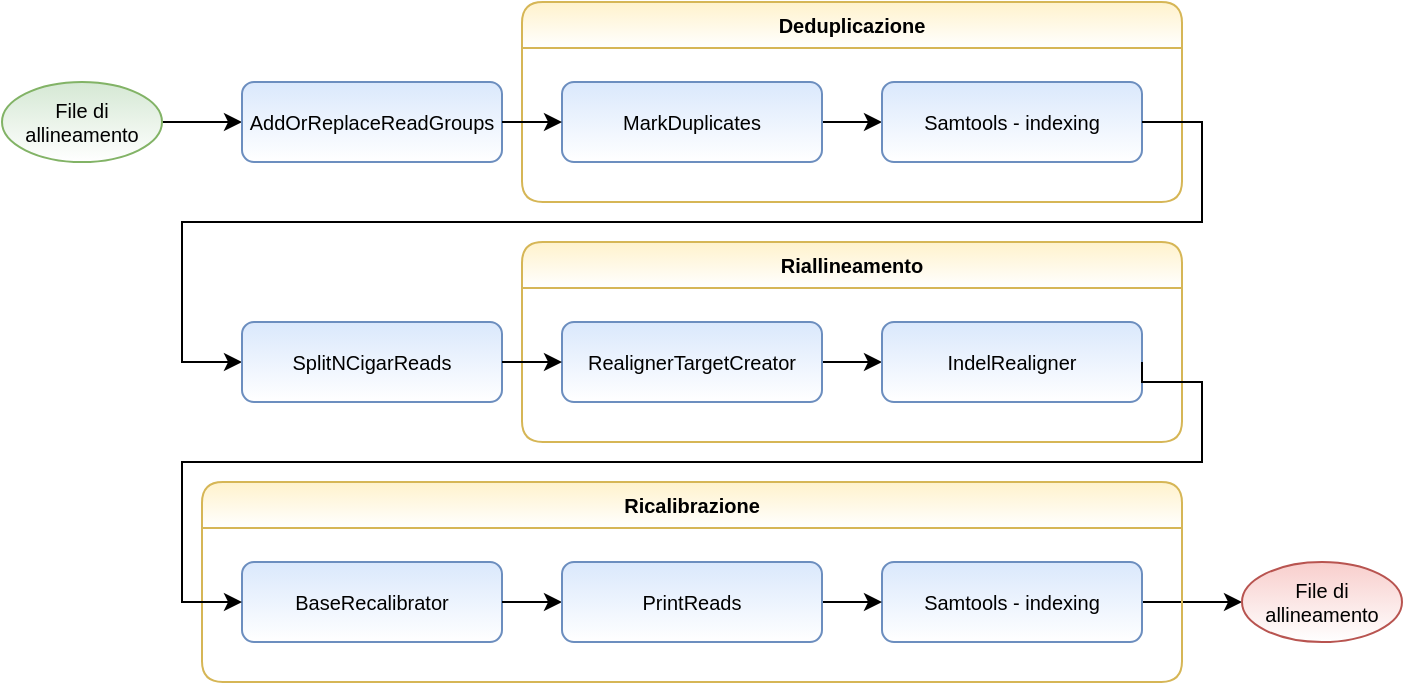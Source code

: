 <mxfile version="14.6.13" type="device"><diagram id="4bAMuIMJnlqlN0j0h4G4" name="Page-1"><mxGraphModel dx="805" dy="472" grid="1" gridSize="10" guides="1" tooltips="1" connect="1" arrows="1" fold="1" page="1" pageScale="1" pageWidth="827" pageHeight="1169" math="0" shadow="0"><root><mxCell id="0"/><mxCell id="1" parent="0"/><mxCell id="qu8tBmwr-kgd7M9jgRDu-9" value="Riallineamento" style="swimlane;fontSize=10;fillColor=#fff2cc;strokeColor=#d6b656;rounded=1;gradientColor=#ffffff;" parent="1" vertex="1"><mxGeometry x="340" y="120" width="330" height="100" as="geometry"/></mxCell><mxCell id="qu8tBmwr-kgd7M9jgRDu-21" style="edgeStyle=orthogonalEdgeStyle;rounded=0;orthogonalLoop=1;jettySize=auto;html=1;exitX=1;exitY=0.5;exitDx=0;exitDy=0;entryX=0;entryY=0.5;entryDx=0;entryDy=0;fontSize=10;" parent="qu8tBmwr-kgd7M9jgRDu-9" source="qu8tBmwr-kgd7M9jgRDu-4" target="qu8tBmwr-kgd7M9jgRDu-5" edge="1"><mxGeometry relative="1" as="geometry"/></mxCell><mxCell id="qu8tBmwr-kgd7M9jgRDu-4" value="RealignerTargetCreator" style="rounded=1;whiteSpace=wrap;html=1;fontSize=10;fillColor=#dae8fc;strokeColor=#6c8ebf;gradientColor=#ffffff;" parent="qu8tBmwr-kgd7M9jgRDu-9" vertex="1"><mxGeometry x="20" y="40" width="130" height="40" as="geometry"/></mxCell><mxCell id="qu8tBmwr-kgd7M9jgRDu-5" value="IndelRealigner" style="rounded=1;whiteSpace=wrap;html=1;fontSize=10;fillColor=#dae8fc;strokeColor=#6c8ebf;gradientColor=#ffffff;" parent="qu8tBmwr-kgd7M9jgRDu-9" vertex="1"><mxGeometry x="180" y="40" width="130" height="40" as="geometry"/></mxCell><mxCell id="qu8tBmwr-kgd7M9jgRDu-10" value="Deduplicazione" style="swimlane;fontSize=10;fillColor=#fff2cc;strokeColor=#d6b656;rounded=1;gradientColor=#ffffff;" parent="1" vertex="1"><mxGeometry x="340" width="330" height="100" as="geometry"/></mxCell><mxCell id="qu8tBmwr-kgd7M9jgRDu-18" style="edgeStyle=orthogonalEdgeStyle;rounded=0;orthogonalLoop=1;jettySize=auto;html=1;exitX=1;exitY=0.5;exitDx=0;exitDy=0;entryX=0;entryY=0.5;entryDx=0;entryDy=0;fontSize=10;" parent="qu8tBmwr-kgd7M9jgRDu-10" source="qu8tBmwr-kgd7M9jgRDu-3" target="qu8tBmwr-kgd7M9jgRDu-14" edge="1"><mxGeometry relative="1" as="geometry"/></mxCell><mxCell id="qu8tBmwr-kgd7M9jgRDu-3" value="MarkDuplicates" style="rounded=1;whiteSpace=wrap;html=1;fontSize=10;fillColor=#dae8fc;strokeColor=#6c8ebf;gradientColor=#ffffff;" parent="qu8tBmwr-kgd7M9jgRDu-10" vertex="1"><mxGeometry x="20" y="40" width="130" height="40" as="geometry"/></mxCell><mxCell id="qu8tBmwr-kgd7M9jgRDu-14" value="Samtools - indexing&lt;span style=&quot;color: rgba(0 , 0 , 0 , 0) ; font-family: monospace ; font-size: 0px&quot;&gt;%3CmxGraphModel%3E%3Croot%3E%3CmxCell%20id%3D%220%22%2F%3E%3CmxCell%20id%3D%221%22%20parent%3D%220%22%2F%3E%3CmxCell%20id%3D%222%22%20value%3D%22IndelRealigner%22%20style%3D%22rounded%3D1%3BwhiteSpace%3Dwrap%3Bhtml%3D1%3BfontSize%3D10%3BfillColor%3D%23dae8fc%3BstrokeColor%3D%236c8ebf%3BgradientColor%3D%23ffffff%3B%22%20vertex%3D%221%22%20parent%3D%221%22%3E%3CmxGeometry%20x%3D%22520%22%20y%3D%22170%22%20width%3D%22130%22%20height%3D%2240%22%20as%3D%22geometry%22%2F%3E%3C%2FmxCell%3E%3C%2Froot%3E%3C%2FmxGraphModel%3E&lt;/span&gt;" style="rounded=1;whiteSpace=wrap;html=1;fontSize=10;fillColor=#dae8fc;strokeColor=#6c8ebf;gradientColor=#ffffff;" parent="qu8tBmwr-kgd7M9jgRDu-10" vertex="1"><mxGeometry x="180" y="40" width="130" height="40" as="geometry"/></mxCell><mxCell id="qu8tBmwr-kgd7M9jgRDu-16" style="edgeStyle=orthogonalEdgeStyle;rounded=0;orthogonalLoop=1;jettySize=auto;html=1;exitX=1;exitY=0.5;exitDx=0;exitDy=0;fontSize=10;" parent="1" source="qu8tBmwr-kgd7M9jgRDu-12" target="qu8tBmwr-kgd7M9jgRDu-1" edge="1"><mxGeometry relative="1" as="geometry"/></mxCell><mxCell id="qu8tBmwr-kgd7M9jgRDu-12" value="File di allineamento" style="ellipse;whiteSpace=wrap;html=1;fontSize=10;fillColor=#d5e8d4;strokeColor=#82b366;gradientColor=#ffffff;" parent="1" vertex="1"><mxGeometry x="80" y="40" width="80" height="40" as="geometry"/></mxCell><mxCell id="qu8tBmwr-kgd7M9jgRDu-25" style="edgeStyle=orthogonalEdgeStyle;rounded=0;orthogonalLoop=1;jettySize=auto;html=1;exitX=1;exitY=0.5;exitDx=0;exitDy=0;entryX=0;entryY=0.5;entryDx=0;entryDy=0;fontSize=10;" parent="1" source="qu8tBmwr-kgd7M9jgRDu-13" target="qu8tBmwr-kgd7M9jgRDu-15" edge="1"><mxGeometry relative="1" as="geometry"/></mxCell><mxCell id="qu8tBmwr-kgd7M9jgRDu-13" value="Samtools - indexing&lt;span style=&quot;color: rgba(0 , 0 , 0 , 0) ; font-family: monospace ; font-size: 0px&quot;&gt;%3CmxGraphModel%3E%3Croot%3E%3CmxCell%20id%3D%220%22%2F%3E%3CmxCell%20id%3D%221%22%20parent%3D%220%22%2F%3E%3CmxCell%20id%3D%222%22%20value%3D%22IndelRealigner%22%20style%3D%22rounded%3D1%3BwhiteSpace%3Dwrap%3Bhtml%3D1%3BfontSize%3D10%3BfillColor%3D%23dae8fc%3BstrokeColor%3D%236c8ebf%3BgradientColor%3D%23ffffff%3B%22%20vertex%3D%221%22%20parent%3D%221%22%3E%3CmxGeometry%20x%3D%22520%22%20y%3D%22170%22%20width%3D%22130%22%20height%3D%2240%22%20as%3D%22geometry%22%2F%3E%3C%2FmxCell%3E%3C%2Froot%3E%3C%2FmxGraphModel%3E&lt;/span&gt;" style="rounded=1;whiteSpace=wrap;html=1;fontSize=10;fillColor=#dae8fc;strokeColor=#6c8ebf;gradientColor=#ffffff;" parent="1" vertex="1"><mxGeometry x="520" y="280" width="130" height="40" as="geometry"/></mxCell><mxCell id="qu8tBmwr-kgd7M9jgRDu-15" value="File di allineamento" style="ellipse;whiteSpace=wrap;html=1;fontSize=10;fillColor=#f8cecc;strokeColor=#b85450;gradientColor=#ffffff;" parent="1" vertex="1"><mxGeometry x="700" y="280" width="80" height="40" as="geometry"/></mxCell><mxCell id="qu8tBmwr-kgd7M9jgRDu-19" style="edgeStyle=orthogonalEdgeStyle;rounded=0;orthogonalLoop=1;jettySize=auto;html=1;exitX=1;exitY=0.5;exitDx=0;exitDy=0;entryX=0;entryY=0.5;entryDx=0;entryDy=0;fontSize=10;" parent="1" source="qu8tBmwr-kgd7M9jgRDu-14" target="qu8tBmwr-kgd7M9jgRDu-2" edge="1"><mxGeometry relative="1" as="geometry"><Array as="points"><mxPoint x="680" y="60"/><mxPoint x="680" y="110"/><mxPoint x="170" y="110"/><mxPoint x="170" y="180"/></Array></mxGeometry></mxCell><mxCell id="qu8tBmwr-kgd7M9jgRDu-1" value="AddOrReplaceReadGroups" style="rounded=1;whiteSpace=wrap;html=1;fontSize=10;fillColor=#dae8fc;strokeColor=#6c8ebf;gradientColor=#ffffff;" parent="1" vertex="1"><mxGeometry x="200" y="40" width="130" height="40" as="geometry"/></mxCell><mxCell id="qu8tBmwr-kgd7M9jgRDu-17" style="edgeStyle=orthogonalEdgeStyle;rounded=0;orthogonalLoop=1;jettySize=auto;html=1;exitX=1;exitY=0.5;exitDx=0;exitDy=0;entryX=0;entryY=0.5;entryDx=0;entryDy=0;fontSize=10;" parent="1" source="qu8tBmwr-kgd7M9jgRDu-1" target="qu8tBmwr-kgd7M9jgRDu-3" edge="1"><mxGeometry relative="1" as="geometry"/></mxCell><mxCell id="qu8tBmwr-kgd7M9jgRDu-2" value="SplitNCigarReads" style="rounded=1;whiteSpace=wrap;html=1;fontSize=10;fillColor=#dae8fc;strokeColor=#6c8ebf;gradientColor=#ffffff;" parent="1" vertex="1"><mxGeometry x="200" y="160" width="130" height="40" as="geometry"/></mxCell><mxCell id="qu8tBmwr-kgd7M9jgRDu-20" style="edgeStyle=orthogonalEdgeStyle;rounded=0;orthogonalLoop=1;jettySize=auto;html=1;fontSize=10;" parent="1" source="qu8tBmwr-kgd7M9jgRDu-2" target="qu8tBmwr-kgd7M9jgRDu-4" edge="1"><mxGeometry relative="1" as="geometry"/></mxCell><mxCell id="qu8tBmwr-kgd7M9jgRDu-8" style="edgeStyle=orthogonalEdgeStyle;rounded=0;orthogonalLoop=1;jettySize=auto;html=1;exitX=0.5;exitY=1;exitDx=0;exitDy=0;fontSize=10;" parent="1" source="qu8tBmwr-kgd7M9jgRDu-2" target="qu8tBmwr-kgd7M9jgRDu-2" edge="1"><mxGeometry relative="1" as="geometry"/></mxCell><mxCell id="HcGNAQeAUU2lrFgsetlx-1" value="Ricalibrazione" style="swimlane;fontSize=10;fillColor=#fff2cc;strokeColor=#d6b656;rounded=1;gradientColor=#ffffff;" vertex="1" parent="1"><mxGeometry x="180" y="240" width="490" height="100" as="geometry"/></mxCell><mxCell id="qu8tBmwr-kgd7M9jgRDu-6" value="BaseRecalibrator" style="rounded=1;whiteSpace=wrap;html=1;fontSize=10;fillColor=#dae8fc;strokeColor=#6c8ebf;gradientColor=#ffffff;" parent="1" vertex="1"><mxGeometry x="200" y="280" width="130" height="40" as="geometry"/></mxCell><mxCell id="qu8tBmwr-kgd7M9jgRDu-22" style="edgeStyle=orthogonalEdgeStyle;rounded=0;orthogonalLoop=1;jettySize=auto;html=1;exitX=1;exitY=0.5;exitDx=0;exitDy=0;entryX=0;entryY=0.5;entryDx=0;entryDy=0;fontSize=10;" parent="1" source="qu8tBmwr-kgd7M9jgRDu-5" target="qu8tBmwr-kgd7M9jgRDu-6" edge="1"><mxGeometry relative="1" as="geometry"><Array as="points"><mxPoint x="650" y="190"/><mxPoint x="680" y="190"/><mxPoint x="680" y="230"/><mxPoint x="170" y="230"/><mxPoint x="170" y="300"/></Array></mxGeometry></mxCell><mxCell id="qu8tBmwr-kgd7M9jgRDu-23" style="edgeStyle=orthogonalEdgeStyle;rounded=0;orthogonalLoop=1;jettySize=auto;html=1;exitX=1;exitY=0.5;exitDx=0;exitDy=0;fontSize=10;" parent="1" source="qu8tBmwr-kgd7M9jgRDu-6" target="qu8tBmwr-kgd7M9jgRDu-7" edge="1"><mxGeometry relative="1" as="geometry"/></mxCell><mxCell id="HcGNAQeAUU2lrFgsetlx-9" style="edgeStyle=orthogonalEdgeStyle;rounded=0;orthogonalLoop=1;jettySize=auto;html=1;exitX=1;exitY=0.5;exitDx=0;exitDy=0;entryX=0;entryY=0.5;entryDx=0;entryDy=0;" edge="1" parent="1" source="qu8tBmwr-kgd7M9jgRDu-7" target="qu8tBmwr-kgd7M9jgRDu-13"><mxGeometry relative="1" as="geometry"/></mxCell><mxCell id="qu8tBmwr-kgd7M9jgRDu-7" value="PrintReads" style="rounded=1;whiteSpace=wrap;html=1;fontSize=10;fillColor=#dae8fc;strokeColor=#6c8ebf;gradientColor=#ffffff;" parent="1" vertex="1"><mxGeometry x="360" y="280" width="130" height="40" as="geometry"/></mxCell></root></mxGraphModel></diagram></mxfile>